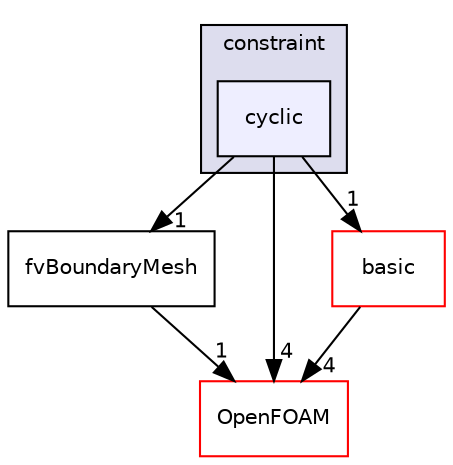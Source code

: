 digraph "src/finiteVolume/fvMesh/fvPatches/constraint/cyclic" {
  bgcolor=transparent;
  compound=true
  node [ fontsize="10", fontname="Helvetica"];
  edge [ labelfontsize="10", labelfontname="Helvetica"];
  subgraph clusterdir_9b55a90ed6410b18bd357d7a8a7e772f {
    graph [ bgcolor="#ddddee", pencolor="black", label="constraint" fontname="Helvetica", fontsize="10", URL="dir_9b55a90ed6410b18bd357d7a8a7e772f.html"]
  dir_e3681668341888ce697868f3666c6877 [shape=box, label="cyclic", style="filled", fillcolor="#eeeeff", pencolor="black", URL="dir_e3681668341888ce697868f3666c6877.html"];
  }
  dir_0eb9bd8db55e645cc7c2ca38de05b9c6 [shape=box label="fvBoundaryMesh" URL="dir_0eb9bd8db55e645cc7c2ca38de05b9c6.html"];
  dir_c5473ff19b20e6ec4dfe5c310b3778a8 [shape=box label="OpenFOAM" color="red" URL="dir_c5473ff19b20e6ec4dfe5c310b3778a8.html"];
  dir_dfff1aaafb0557c9fd59e388c1b38ebc [shape=box label="basic" color="red" URL="dir_dfff1aaafb0557c9fd59e388c1b38ebc.html"];
  dir_0eb9bd8db55e645cc7c2ca38de05b9c6->dir_c5473ff19b20e6ec4dfe5c310b3778a8 [headlabel="1", labeldistance=1.5 headhref="dir_001126_001888.html"];
  dir_e3681668341888ce697868f3666c6877->dir_0eb9bd8db55e645cc7c2ca38de05b9c6 [headlabel="1", labeldistance=1.5 headhref="dir_001134_001126.html"];
  dir_e3681668341888ce697868f3666c6877->dir_c5473ff19b20e6ec4dfe5c310b3778a8 [headlabel="4", labeldistance=1.5 headhref="dir_001134_001888.html"];
  dir_e3681668341888ce697868f3666c6877->dir_dfff1aaafb0557c9fd59e388c1b38ebc [headlabel="1", labeldistance=1.5 headhref="dir_001134_001130.html"];
  dir_dfff1aaafb0557c9fd59e388c1b38ebc->dir_c5473ff19b20e6ec4dfe5c310b3778a8 [headlabel="4", labeldistance=1.5 headhref="dir_001130_001888.html"];
}

